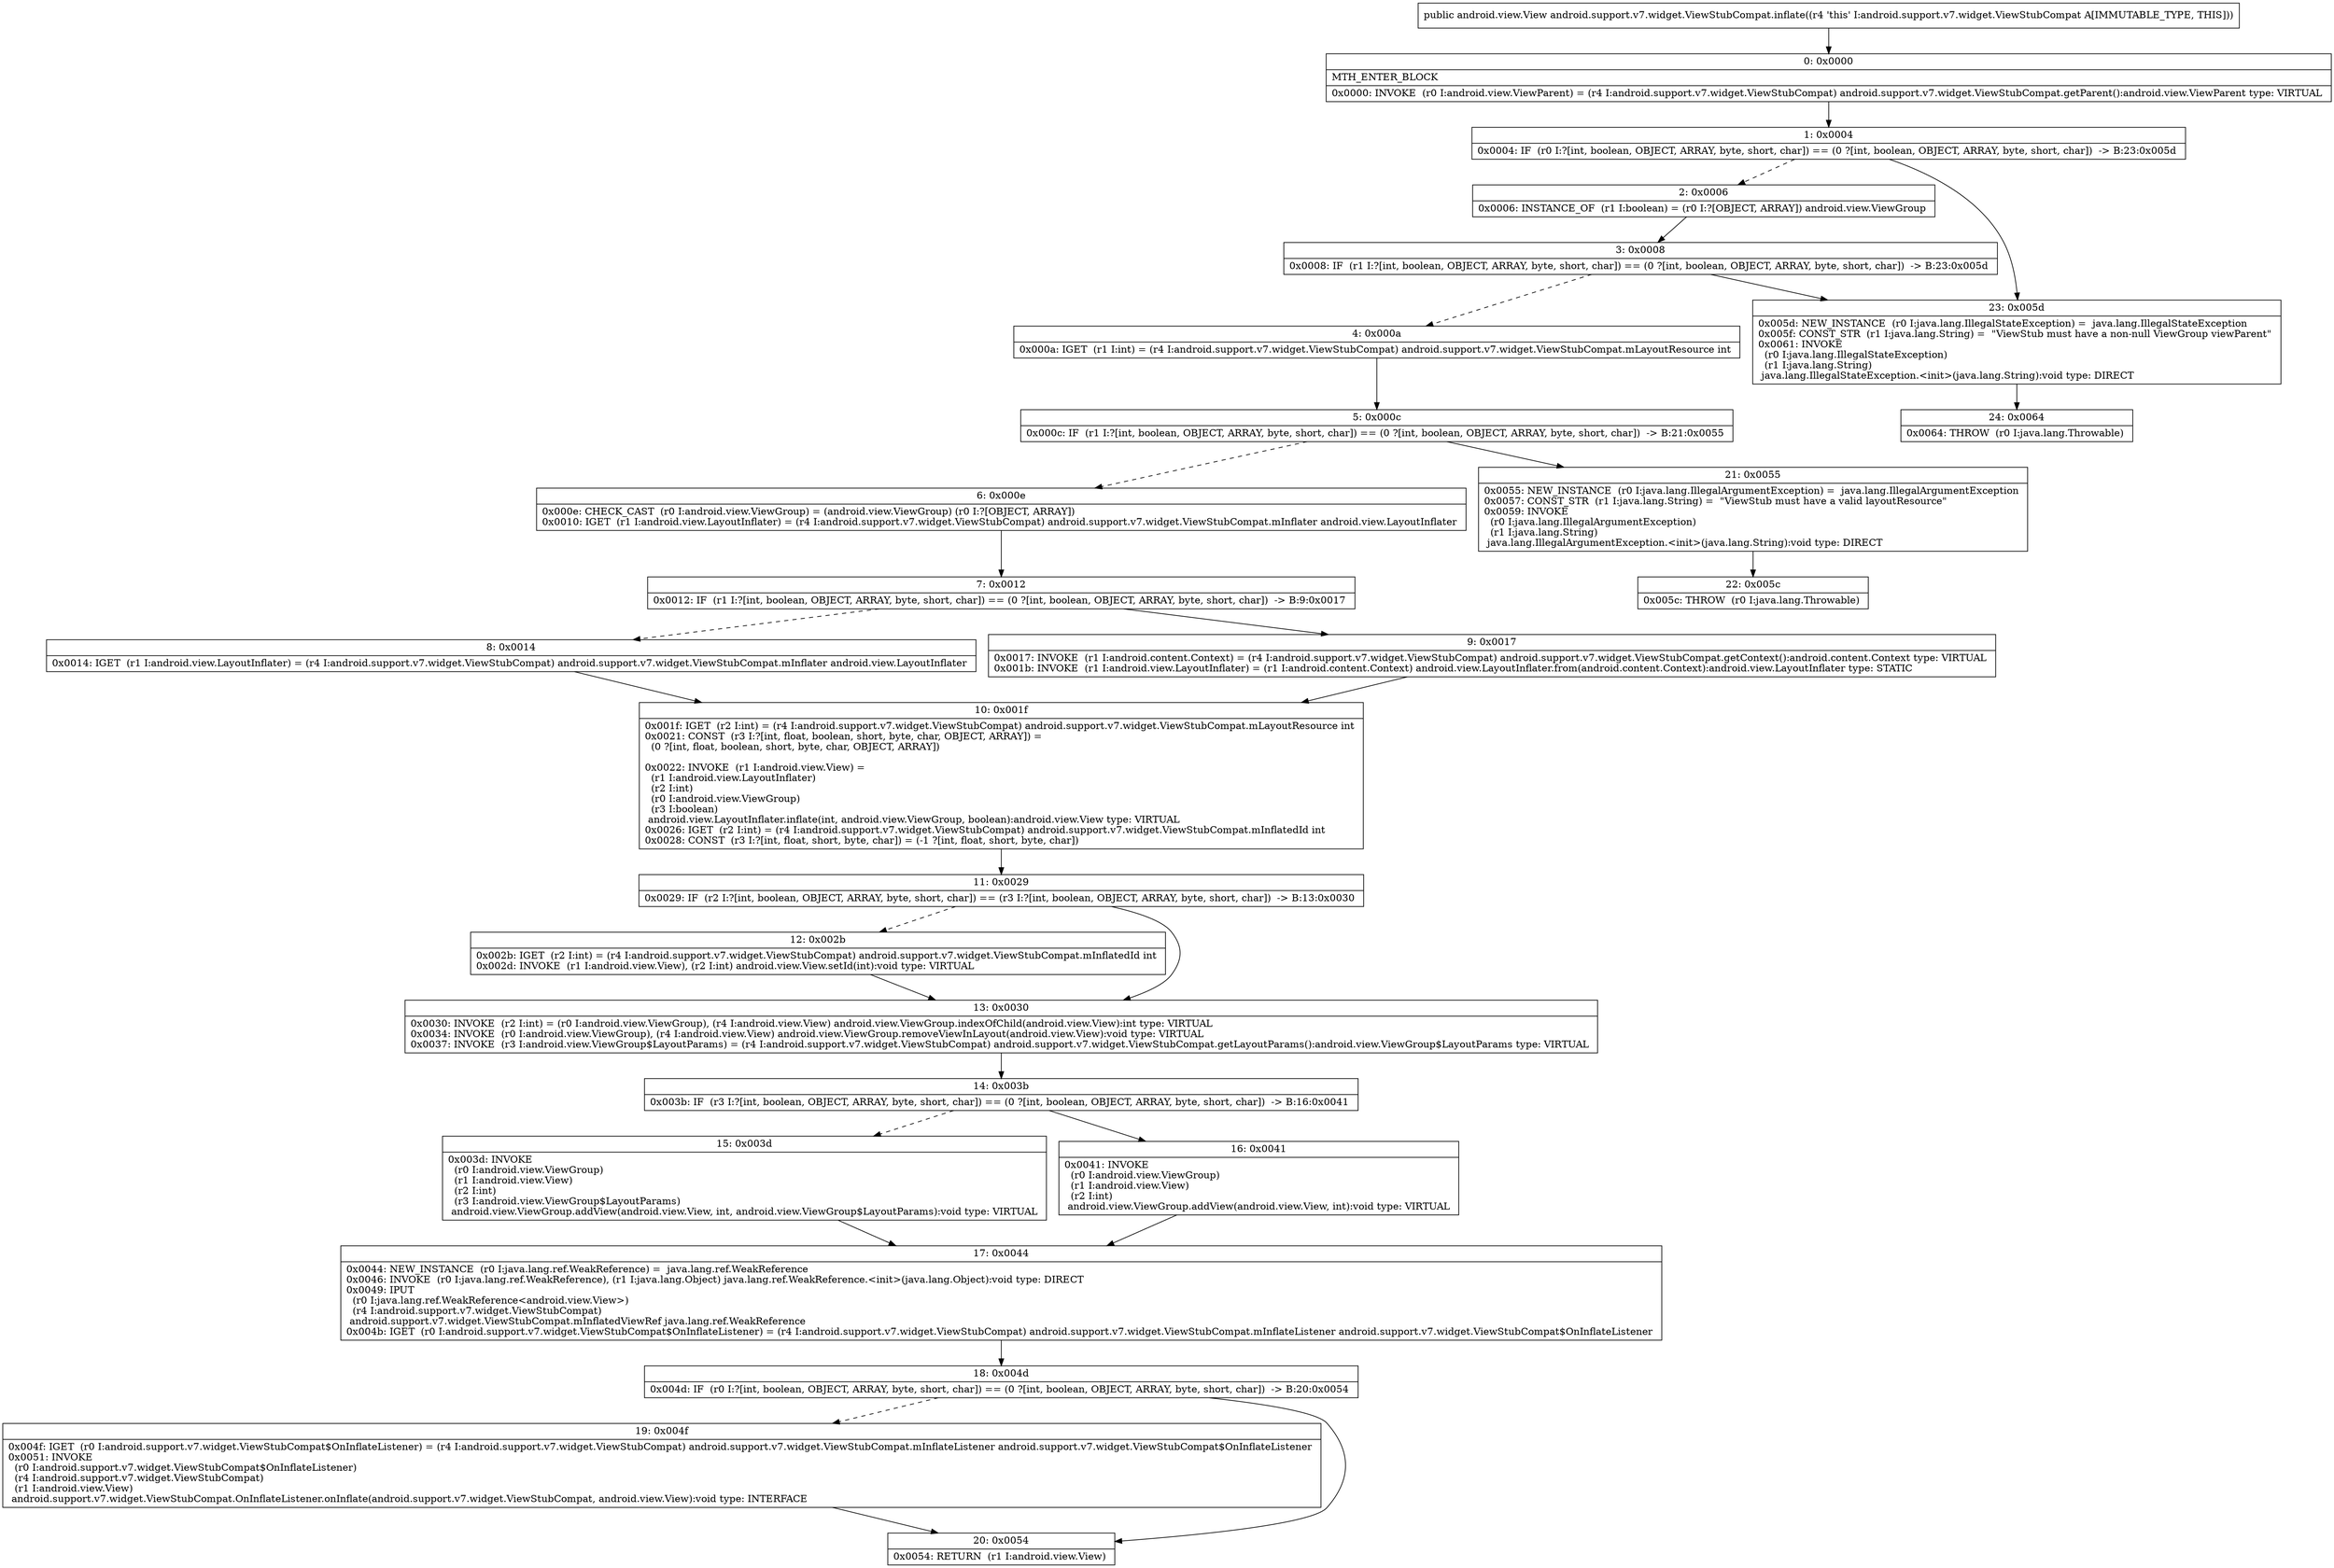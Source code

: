 digraph "CFG forandroid.support.v7.widget.ViewStubCompat.inflate()Landroid\/view\/View;" {
Node_0 [shape=record,label="{0\:\ 0x0000|MTH_ENTER_BLOCK\l|0x0000: INVOKE  (r0 I:android.view.ViewParent) = (r4 I:android.support.v7.widget.ViewStubCompat) android.support.v7.widget.ViewStubCompat.getParent():android.view.ViewParent type: VIRTUAL \l}"];
Node_1 [shape=record,label="{1\:\ 0x0004|0x0004: IF  (r0 I:?[int, boolean, OBJECT, ARRAY, byte, short, char]) == (0 ?[int, boolean, OBJECT, ARRAY, byte, short, char])  \-\> B:23:0x005d \l}"];
Node_2 [shape=record,label="{2\:\ 0x0006|0x0006: INSTANCE_OF  (r1 I:boolean) = (r0 I:?[OBJECT, ARRAY]) android.view.ViewGroup \l}"];
Node_3 [shape=record,label="{3\:\ 0x0008|0x0008: IF  (r1 I:?[int, boolean, OBJECT, ARRAY, byte, short, char]) == (0 ?[int, boolean, OBJECT, ARRAY, byte, short, char])  \-\> B:23:0x005d \l}"];
Node_4 [shape=record,label="{4\:\ 0x000a|0x000a: IGET  (r1 I:int) = (r4 I:android.support.v7.widget.ViewStubCompat) android.support.v7.widget.ViewStubCompat.mLayoutResource int \l}"];
Node_5 [shape=record,label="{5\:\ 0x000c|0x000c: IF  (r1 I:?[int, boolean, OBJECT, ARRAY, byte, short, char]) == (0 ?[int, boolean, OBJECT, ARRAY, byte, short, char])  \-\> B:21:0x0055 \l}"];
Node_6 [shape=record,label="{6\:\ 0x000e|0x000e: CHECK_CAST  (r0 I:android.view.ViewGroup) = (android.view.ViewGroup) (r0 I:?[OBJECT, ARRAY]) \l0x0010: IGET  (r1 I:android.view.LayoutInflater) = (r4 I:android.support.v7.widget.ViewStubCompat) android.support.v7.widget.ViewStubCompat.mInflater android.view.LayoutInflater \l}"];
Node_7 [shape=record,label="{7\:\ 0x0012|0x0012: IF  (r1 I:?[int, boolean, OBJECT, ARRAY, byte, short, char]) == (0 ?[int, boolean, OBJECT, ARRAY, byte, short, char])  \-\> B:9:0x0017 \l}"];
Node_8 [shape=record,label="{8\:\ 0x0014|0x0014: IGET  (r1 I:android.view.LayoutInflater) = (r4 I:android.support.v7.widget.ViewStubCompat) android.support.v7.widget.ViewStubCompat.mInflater android.view.LayoutInflater \l}"];
Node_9 [shape=record,label="{9\:\ 0x0017|0x0017: INVOKE  (r1 I:android.content.Context) = (r4 I:android.support.v7.widget.ViewStubCompat) android.support.v7.widget.ViewStubCompat.getContext():android.content.Context type: VIRTUAL \l0x001b: INVOKE  (r1 I:android.view.LayoutInflater) = (r1 I:android.content.Context) android.view.LayoutInflater.from(android.content.Context):android.view.LayoutInflater type: STATIC \l}"];
Node_10 [shape=record,label="{10\:\ 0x001f|0x001f: IGET  (r2 I:int) = (r4 I:android.support.v7.widget.ViewStubCompat) android.support.v7.widget.ViewStubCompat.mLayoutResource int \l0x0021: CONST  (r3 I:?[int, float, boolean, short, byte, char, OBJECT, ARRAY]) = \l  (0 ?[int, float, boolean, short, byte, char, OBJECT, ARRAY])\l \l0x0022: INVOKE  (r1 I:android.view.View) = \l  (r1 I:android.view.LayoutInflater)\l  (r2 I:int)\l  (r0 I:android.view.ViewGroup)\l  (r3 I:boolean)\l android.view.LayoutInflater.inflate(int, android.view.ViewGroup, boolean):android.view.View type: VIRTUAL \l0x0026: IGET  (r2 I:int) = (r4 I:android.support.v7.widget.ViewStubCompat) android.support.v7.widget.ViewStubCompat.mInflatedId int \l0x0028: CONST  (r3 I:?[int, float, short, byte, char]) = (\-1 ?[int, float, short, byte, char]) \l}"];
Node_11 [shape=record,label="{11\:\ 0x0029|0x0029: IF  (r2 I:?[int, boolean, OBJECT, ARRAY, byte, short, char]) == (r3 I:?[int, boolean, OBJECT, ARRAY, byte, short, char])  \-\> B:13:0x0030 \l}"];
Node_12 [shape=record,label="{12\:\ 0x002b|0x002b: IGET  (r2 I:int) = (r4 I:android.support.v7.widget.ViewStubCompat) android.support.v7.widget.ViewStubCompat.mInflatedId int \l0x002d: INVOKE  (r1 I:android.view.View), (r2 I:int) android.view.View.setId(int):void type: VIRTUAL \l}"];
Node_13 [shape=record,label="{13\:\ 0x0030|0x0030: INVOKE  (r2 I:int) = (r0 I:android.view.ViewGroup), (r4 I:android.view.View) android.view.ViewGroup.indexOfChild(android.view.View):int type: VIRTUAL \l0x0034: INVOKE  (r0 I:android.view.ViewGroup), (r4 I:android.view.View) android.view.ViewGroup.removeViewInLayout(android.view.View):void type: VIRTUAL \l0x0037: INVOKE  (r3 I:android.view.ViewGroup$LayoutParams) = (r4 I:android.support.v7.widget.ViewStubCompat) android.support.v7.widget.ViewStubCompat.getLayoutParams():android.view.ViewGroup$LayoutParams type: VIRTUAL \l}"];
Node_14 [shape=record,label="{14\:\ 0x003b|0x003b: IF  (r3 I:?[int, boolean, OBJECT, ARRAY, byte, short, char]) == (0 ?[int, boolean, OBJECT, ARRAY, byte, short, char])  \-\> B:16:0x0041 \l}"];
Node_15 [shape=record,label="{15\:\ 0x003d|0x003d: INVOKE  \l  (r0 I:android.view.ViewGroup)\l  (r1 I:android.view.View)\l  (r2 I:int)\l  (r3 I:android.view.ViewGroup$LayoutParams)\l android.view.ViewGroup.addView(android.view.View, int, android.view.ViewGroup$LayoutParams):void type: VIRTUAL \l}"];
Node_16 [shape=record,label="{16\:\ 0x0041|0x0041: INVOKE  \l  (r0 I:android.view.ViewGroup)\l  (r1 I:android.view.View)\l  (r2 I:int)\l android.view.ViewGroup.addView(android.view.View, int):void type: VIRTUAL \l}"];
Node_17 [shape=record,label="{17\:\ 0x0044|0x0044: NEW_INSTANCE  (r0 I:java.lang.ref.WeakReference) =  java.lang.ref.WeakReference \l0x0046: INVOKE  (r0 I:java.lang.ref.WeakReference), (r1 I:java.lang.Object) java.lang.ref.WeakReference.\<init\>(java.lang.Object):void type: DIRECT \l0x0049: IPUT  \l  (r0 I:java.lang.ref.WeakReference\<android.view.View\>)\l  (r4 I:android.support.v7.widget.ViewStubCompat)\l android.support.v7.widget.ViewStubCompat.mInflatedViewRef java.lang.ref.WeakReference \l0x004b: IGET  (r0 I:android.support.v7.widget.ViewStubCompat$OnInflateListener) = (r4 I:android.support.v7.widget.ViewStubCompat) android.support.v7.widget.ViewStubCompat.mInflateListener android.support.v7.widget.ViewStubCompat$OnInflateListener \l}"];
Node_18 [shape=record,label="{18\:\ 0x004d|0x004d: IF  (r0 I:?[int, boolean, OBJECT, ARRAY, byte, short, char]) == (0 ?[int, boolean, OBJECT, ARRAY, byte, short, char])  \-\> B:20:0x0054 \l}"];
Node_19 [shape=record,label="{19\:\ 0x004f|0x004f: IGET  (r0 I:android.support.v7.widget.ViewStubCompat$OnInflateListener) = (r4 I:android.support.v7.widget.ViewStubCompat) android.support.v7.widget.ViewStubCompat.mInflateListener android.support.v7.widget.ViewStubCompat$OnInflateListener \l0x0051: INVOKE  \l  (r0 I:android.support.v7.widget.ViewStubCompat$OnInflateListener)\l  (r4 I:android.support.v7.widget.ViewStubCompat)\l  (r1 I:android.view.View)\l android.support.v7.widget.ViewStubCompat.OnInflateListener.onInflate(android.support.v7.widget.ViewStubCompat, android.view.View):void type: INTERFACE \l}"];
Node_20 [shape=record,label="{20\:\ 0x0054|0x0054: RETURN  (r1 I:android.view.View) \l}"];
Node_21 [shape=record,label="{21\:\ 0x0055|0x0055: NEW_INSTANCE  (r0 I:java.lang.IllegalArgumentException) =  java.lang.IllegalArgumentException \l0x0057: CONST_STR  (r1 I:java.lang.String) =  \"ViewStub must have a valid layoutResource\" \l0x0059: INVOKE  \l  (r0 I:java.lang.IllegalArgumentException)\l  (r1 I:java.lang.String)\l java.lang.IllegalArgumentException.\<init\>(java.lang.String):void type: DIRECT \l}"];
Node_22 [shape=record,label="{22\:\ 0x005c|0x005c: THROW  (r0 I:java.lang.Throwable) \l}"];
Node_23 [shape=record,label="{23\:\ 0x005d|0x005d: NEW_INSTANCE  (r0 I:java.lang.IllegalStateException) =  java.lang.IllegalStateException \l0x005f: CONST_STR  (r1 I:java.lang.String) =  \"ViewStub must have a non\-null ViewGroup viewParent\" \l0x0061: INVOKE  \l  (r0 I:java.lang.IllegalStateException)\l  (r1 I:java.lang.String)\l java.lang.IllegalStateException.\<init\>(java.lang.String):void type: DIRECT \l}"];
Node_24 [shape=record,label="{24\:\ 0x0064|0x0064: THROW  (r0 I:java.lang.Throwable) \l}"];
MethodNode[shape=record,label="{public android.view.View android.support.v7.widget.ViewStubCompat.inflate((r4 'this' I:android.support.v7.widget.ViewStubCompat A[IMMUTABLE_TYPE, THIS])) }"];
MethodNode -> Node_0;
Node_0 -> Node_1;
Node_1 -> Node_2[style=dashed];
Node_1 -> Node_23;
Node_2 -> Node_3;
Node_3 -> Node_4[style=dashed];
Node_3 -> Node_23;
Node_4 -> Node_5;
Node_5 -> Node_6[style=dashed];
Node_5 -> Node_21;
Node_6 -> Node_7;
Node_7 -> Node_8[style=dashed];
Node_7 -> Node_9;
Node_8 -> Node_10;
Node_9 -> Node_10;
Node_10 -> Node_11;
Node_11 -> Node_12[style=dashed];
Node_11 -> Node_13;
Node_12 -> Node_13;
Node_13 -> Node_14;
Node_14 -> Node_15[style=dashed];
Node_14 -> Node_16;
Node_15 -> Node_17;
Node_16 -> Node_17;
Node_17 -> Node_18;
Node_18 -> Node_19[style=dashed];
Node_18 -> Node_20;
Node_19 -> Node_20;
Node_21 -> Node_22;
Node_23 -> Node_24;
}

